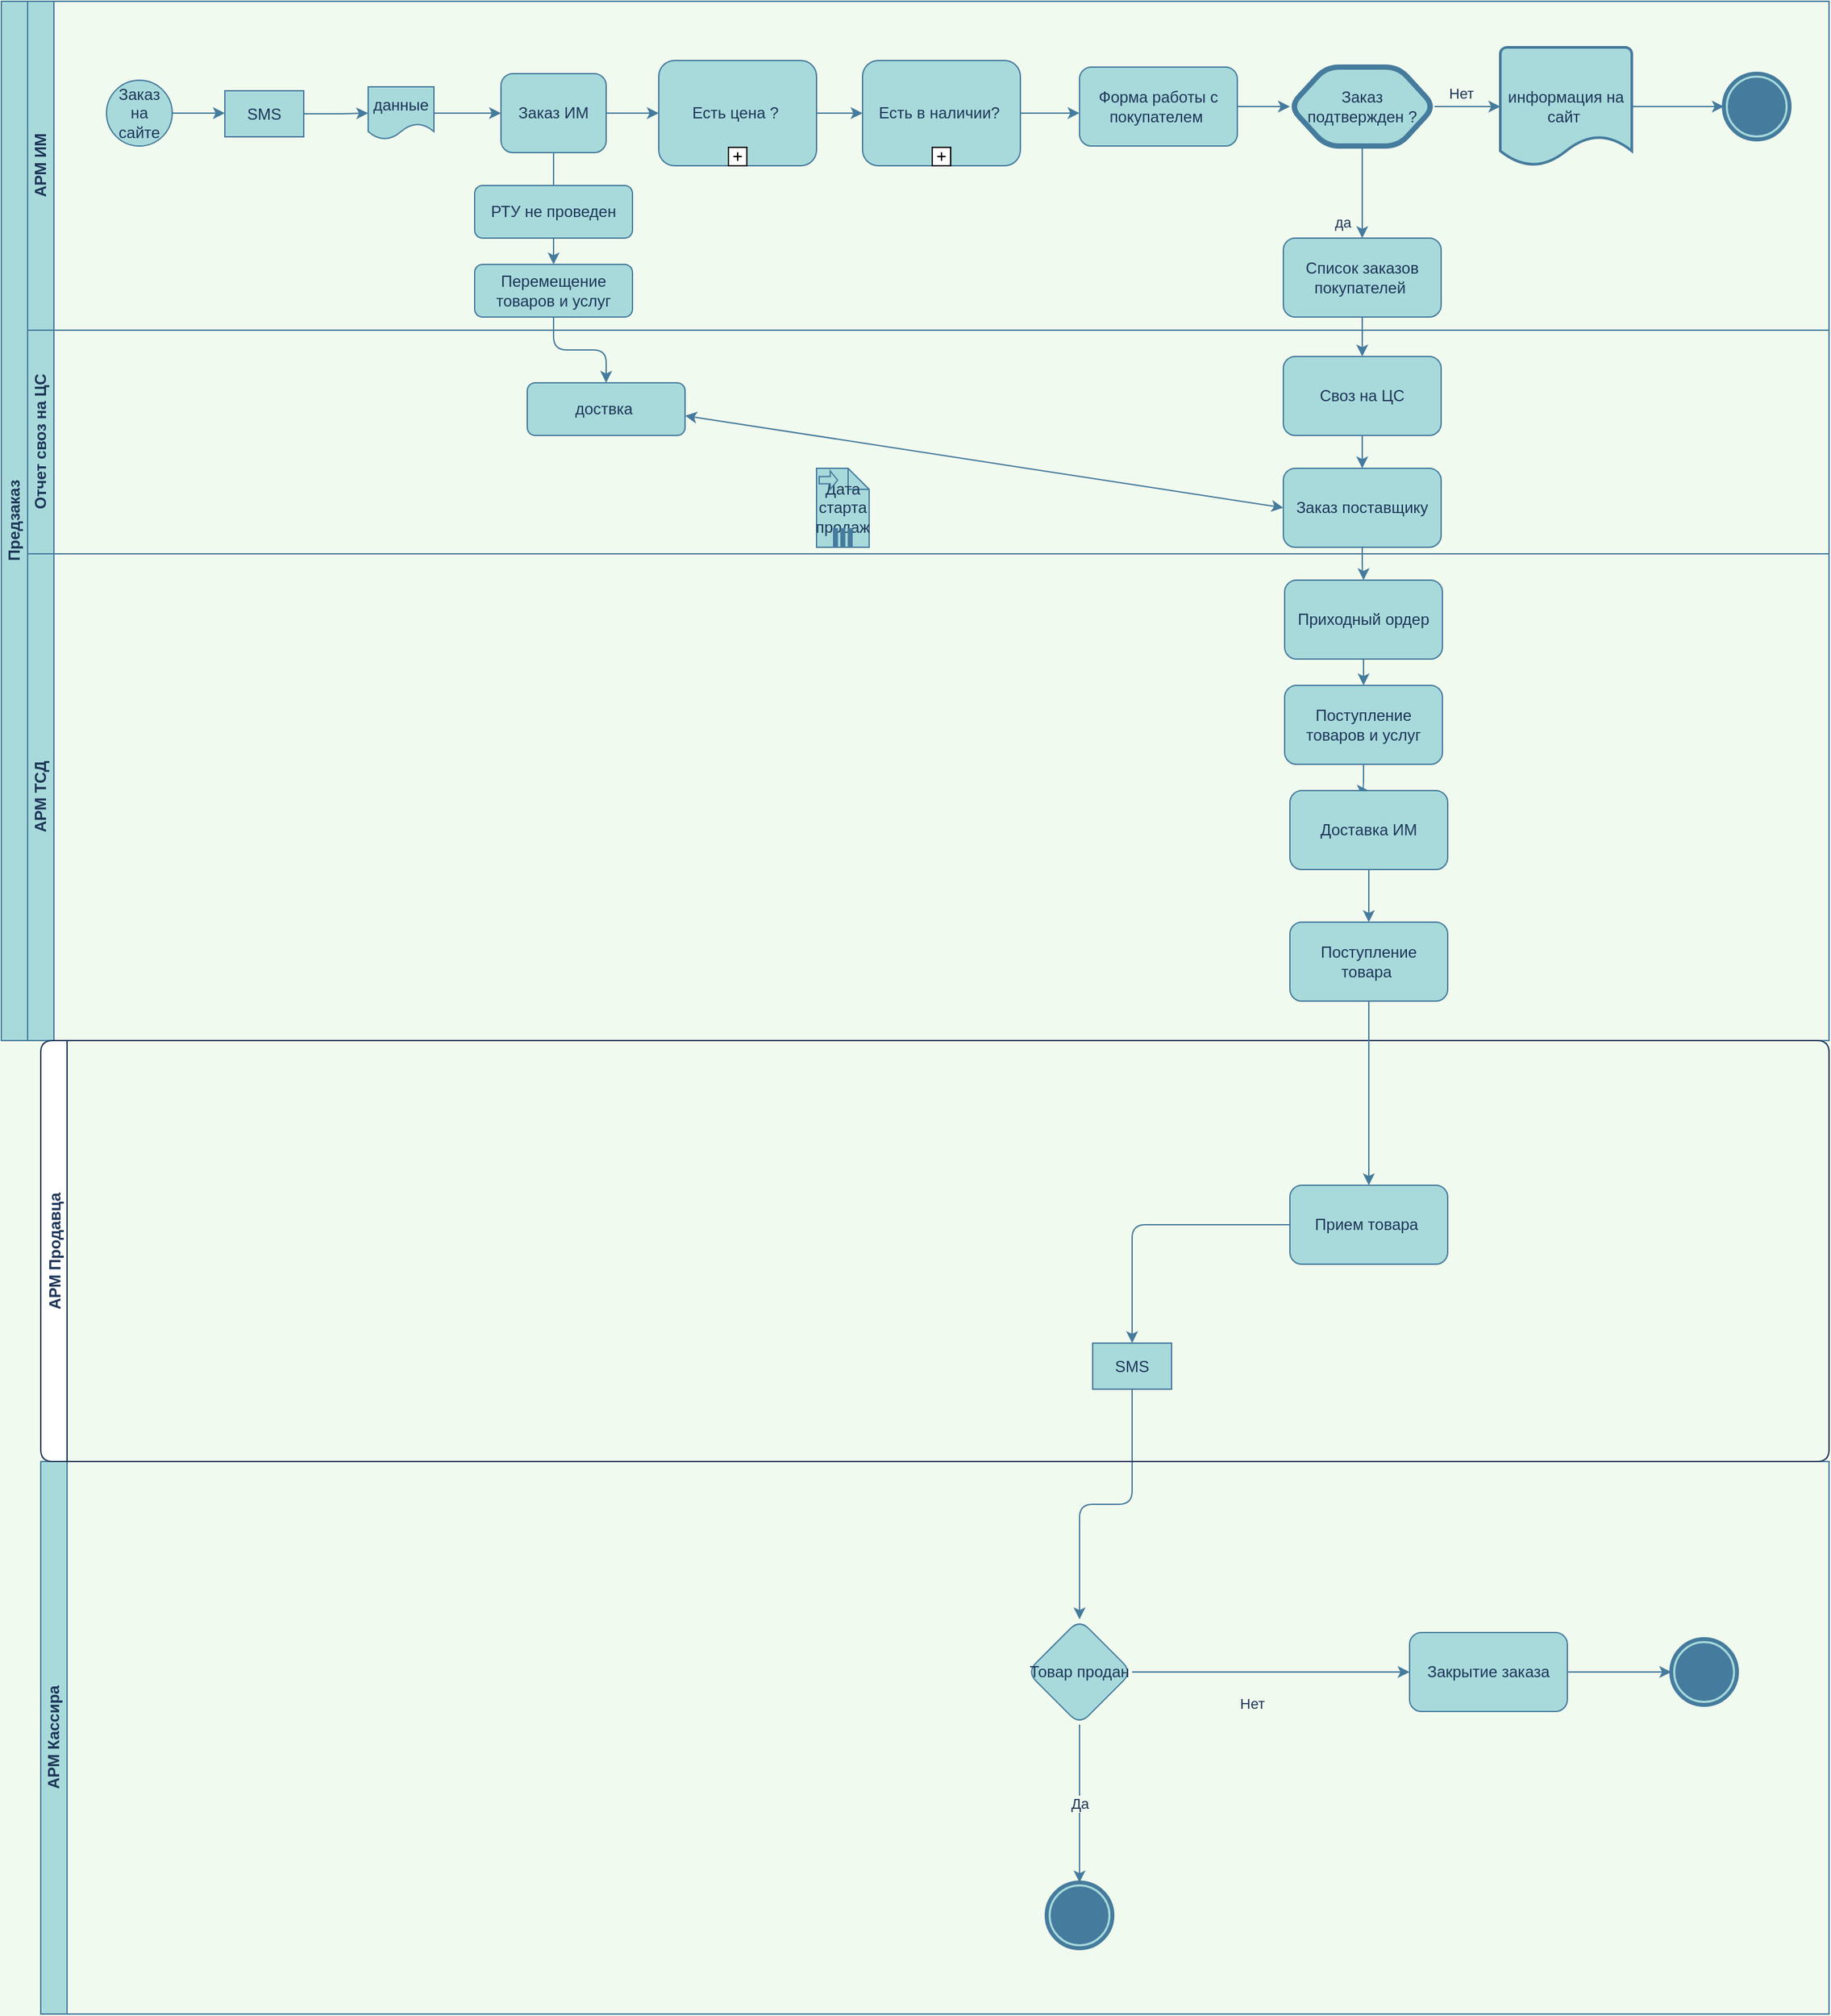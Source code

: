 <mxfile version="13.6.0" type="github" pages="3">
  <diagram id="prtHgNgQTEPvFCAcTncT" name="Page-1">
    <mxGraphModel dx="2418" dy="1146" grid="1" gridSize="10" guides="1" tooltips="1" connect="1" arrows="1" fold="1" page="1" pageScale="1" pageWidth="827" pageHeight="1169" background="#F1FAEE" math="0" shadow="0">
      <root>
        <mxCell id="0" />
        <mxCell id="1" parent="0" />
        <mxCell id="dNxyNK7c78bLwvsdeMH5-19" value="Предзаказ&lt;br&gt;" style="swimlane;html=1;childLayout=stackLayout;resizeParent=1;resizeParentMax=0;horizontal=0;startSize=20;horizontalStack=0;fillColor=#A8DADC;strokeColor=#457B9D;fontColor=#1D3557;" parent="1" vertex="1">
          <mxGeometry x="110" y="200" width="1390" height="790" as="geometry">
            <mxRectangle x="80" y="120" width="30" height="80" as="alternateBounds" />
          </mxGeometry>
        </mxCell>
        <mxCell id="dNxyNK7c78bLwvsdeMH5-20" value="АРМ ИМ" style="swimlane;html=1;startSize=20;horizontal=0;fillColor=#A8DADC;strokeColor=#457B9D;fontColor=#1D3557;" parent="dNxyNK7c78bLwvsdeMH5-19" vertex="1">
          <mxGeometry x="20" width="1370" height="250" as="geometry" />
        </mxCell>
        <mxCell id="dNxyNK7c78bLwvsdeMH5-25" value="" style="edgeStyle=orthogonalEdgeStyle;rounded=0;orthogonalLoop=1;jettySize=auto;html=1;strokeColor=#457B9D;fontColor=#1D3557;labelBackgroundColor=#F1FAEE;" parent="dNxyNK7c78bLwvsdeMH5-20" source="l-QhswC7FGs499EKS-Dz-24" target="dNxyNK7c78bLwvsdeMH5-24" edge="1">
          <mxGeometry relative="1" as="geometry" />
        </mxCell>
        <mxCell id="l-QhswC7FGs499EKS-Dz-10" value="да" style="edgeStyle=orthogonalEdgeStyle;rounded=0;orthogonalLoop=1;jettySize=auto;html=1;entryX=0.5;entryY=0;entryDx=0;entryDy=0;strokeColor=#457B9D;fontColor=#1D3557;labelBackgroundColor=#F1FAEE;" parent="dNxyNK7c78bLwvsdeMH5-20" source="l-QhswC7FGs499EKS-Dz-3" target="l-QhswC7FGs499EKS-Dz-9" edge="1">
          <mxGeometry x="0.636" y="-15" relative="1" as="geometry">
            <mxPoint as="offset" />
          </mxGeometry>
        </mxCell>
        <mxCell id="I-JFqp-M4kws3PON3gmr-5" style="edgeStyle=orthogonalEdgeStyle;curved=0;rounded=1;sketch=0;orthogonalLoop=1;jettySize=auto;html=1;entryX=0.5;entryY=0;entryDx=0;entryDy=0;strokeColor=#457B9D;fillColor=#A8DADC;fontColor=#1D3557;" edge="1" parent="dNxyNK7c78bLwvsdeMH5-20" source="dNxyNK7c78bLwvsdeMH5-24" target="t7CH6fMRdoAm_vhYNOzl-13">
          <mxGeometry relative="1" as="geometry" />
        </mxCell>
        <mxCell id="dNxyNK7c78bLwvsdeMH5-24" value="Заказ ИМ" style="rounded=1;whiteSpace=wrap;html=1;fontFamily=Helvetica;fontSize=12;align=center;fillColor=#A8DADC;strokeColor=#457B9D;fontColor=#1D3557;" parent="dNxyNK7c78bLwvsdeMH5-20" vertex="1">
          <mxGeometry x="360" y="55" width="80" height="60" as="geometry" />
        </mxCell>
        <mxCell id="l-QhswC7FGs499EKS-Dz-3" value="Заказ подтвержден ?" style="shape=hexagon;html=1;whiteSpace=wrap;perimeter=hexagonPerimeter;strokeWidth=4;rounded=1;fillColor=#A8DADC;strokeColor=#457B9D;fontColor=#1D3557;" parent="dNxyNK7c78bLwvsdeMH5-20" vertex="1">
          <mxGeometry x="960" y="50" width="110" height="60" as="geometry" />
        </mxCell>
        <mxCell id="zD6_iEBNzpCxgIYbJEHy-22" value="информация на сайт&amp;nbsp;" style="strokeWidth=2;html=1;shape=mxgraph.flowchart.document2;whiteSpace=wrap;size=0.25;fillColor=#A8DADC;strokeColor=#457B9D;fontColor=#1D3557;" parent="dNxyNK7c78bLwvsdeMH5-20" vertex="1">
          <mxGeometry x="1120" y="35" width="100" height="90" as="geometry" />
        </mxCell>
        <mxCell id="l-QhswC7FGs499EKS-Dz-22" value="" style="endArrow=classic;html=1;entryX=0;entryY=0.5;entryDx=0;entryDy=0;strokeColor=#457B9D;fontColor=#1D3557;labelBackgroundColor=#F1FAEE;" parent="dNxyNK7c78bLwvsdeMH5-20" source="l-QhswC7FGs499EKS-Dz-81" target="l-QhswC7FGs499EKS-Dz-3" edge="1">
          <mxGeometry width="50" height="50" relative="1" as="geometry">
            <mxPoint x="120" y="-5" as="sourcePoint" />
            <mxPoint x="470.711" y="185" as="targetPoint" />
          </mxGeometry>
        </mxCell>
        <mxCell id="l-QhswC7FGs499EKS-Dz-7" style="edgeStyle=orthogonalEdgeStyle;rounded=0;orthogonalLoop=1;jettySize=auto;html=1;exitX=1;exitY=0.5;exitDx=0;exitDy=0;entryX=0;entryY=0.5;entryDx=0;entryDy=0;strokeColor=#457B9D;fontColor=#1D3557;labelBackgroundColor=#F1FAEE;" parent="dNxyNK7c78bLwvsdeMH5-20" edge="1">
          <mxGeometry relative="1" as="geometry">
            <mxPoint x="590" y="64.811" as="sourcePoint" />
            <mxPoint x="590" y="65" as="targetPoint" />
          </mxGeometry>
        </mxCell>
        <mxCell id="l-QhswC7FGs499EKS-Dz-8" value="Нет" style="edgeLabel;html=1;align=center;verticalAlign=middle;resizable=0;points=[];fontColor=#1D3557;labelBackgroundColor=#F1FAEE;" parent="l-QhswC7FGs499EKS-Dz-7" vertex="1" connectable="0">
          <mxGeometry x="-0.205" y="1" relative="1" as="geometry">
            <mxPoint x="499" y="5.19" as="offset" />
          </mxGeometry>
        </mxCell>
        <mxCell id="t7CH6fMRdoAm_vhYNOzl-9" value="&lt;font color=&quot;#000000&quot;&gt;&lt;br&gt;&lt;/font&gt;" style="shape=mxgraph.bpmn.shape;html=1;verticalLabelPosition=bottom;verticalAlign=top;align=center;perimeter=ellipsePerimeter;outlineConnect=0;outline=end;symbol=terminate;rounded=0;sketch=0;fillColor=#A8DADC;strokeColor=#457B9D;fontColor=#1D3557;" vertex="1" parent="dNxyNK7c78bLwvsdeMH5-20">
          <mxGeometry x="1290" y="55" width="50" height="50" as="geometry" />
        </mxCell>
        <mxCell id="t7CH6fMRdoAm_vhYNOzl-7" value="" style="endArrow=classic;html=1;strokeColor=#457B9D;fontColor=#1D3557;labelBackgroundColor=#F1FAEE;" edge="1" parent="dNxyNK7c78bLwvsdeMH5-20" source="l-QhswC7FGs499EKS-Dz-3" target="zD6_iEBNzpCxgIYbJEHy-22">
          <mxGeometry width="50" height="50" relative="1" as="geometry">
            <mxPoint x="780" y="265" as="sourcePoint" />
            <mxPoint x="1020" y="265" as="targetPoint" />
          </mxGeometry>
        </mxCell>
        <mxCell id="l-QhswC7FGs499EKS-Dz-81" value="Форма работы с покупателем&amp;nbsp;" style="rounded=1;whiteSpace=wrap;html=1;sketch=0;fillColor=#A8DADC;strokeColor=#457B9D;fontColor=#1D3557;" parent="dNxyNK7c78bLwvsdeMH5-20" vertex="1">
          <mxGeometry x="800" y="50" width="120" height="60" as="geometry" />
        </mxCell>
        <mxCell id="dNxyNK7c78bLwvsdeMH5-23" value="Заказ на сайте" style="ellipse;whiteSpace=wrap;html=1;fillColor=#A8DADC;strokeColor=#457B9D;fontColor=#1D3557;" parent="dNxyNK7c78bLwvsdeMH5-20" vertex="1">
          <mxGeometry x="60" y="60" width="50" height="50" as="geometry" />
        </mxCell>
        <mxCell id="l-QhswC7FGs499EKS-Dz-24" value="данные" style="shape=document;whiteSpace=wrap;html=1;boundedLbl=1;rounded=0;sketch=0;fillColor=#A8DADC;strokeColor=#457B9D;fontColor=#1D3557;" parent="dNxyNK7c78bLwvsdeMH5-20" vertex="1">
          <mxGeometry x="259" y="65" width="50" height="40" as="geometry" />
        </mxCell>
        <mxCell id="t7CH6fMRdoAm_vhYNOzl-27" style="edgeStyle=orthogonalEdgeStyle;curved=0;rounded=1;sketch=0;orthogonalLoop=1;jettySize=auto;html=1;entryX=0;entryY=0.5;entryDx=0;entryDy=0;strokeColor=#457B9D;fillColor=#A8DADC;fontColor=#1D3557;" edge="1" parent="dNxyNK7c78bLwvsdeMH5-20" source="t7CH6fMRdoAm_vhYNOzl-23" target="t7CH6fMRdoAm_vhYNOzl-25">
          <mxGeometry relative="1" as="geometry" />
        </mxCell>
        <mxCell id="t7CH6fMRdoAm_vhYNOzl-23" value="Есть цена ?&amp;nbsp;" style="html=1;whiteSpace=wrap;rounded=1;dropTarget=0;sketch=0;strokeColor=#457B9D;fillColor=#A8DADC;fontColor=#1D3557;" vertex="1" parent="dNxyNK7c78bLwvsdeMH5-20">
          <mxGeometry x="480" y="45" width="120" height="80" as="geometry" />
        </mxCell>
        <mxCell id="t7CH6fMRdoAm_vhYNOzl-24" value="" style="html=1;shape=plus;outlineConnect=0;" vertex="1" parent="t7CH6fMRdoAm_vhYNOzl-23">
          <mxGeometry x="0.5" y="1" width="14" height="14" relative="1" as="geometry">
            <mxPoint x="-7" y="-14" as="offset" />
          </mxGeometry>
        </mxCell>
        <mxCell id="t7CH6fMRdoAm_vhYNOzl-28" style="edgeStyle=orthogonalEdgeStyle;curved=0;rounded=1;sketch=0;orthogonalLoop=1;jettySize=auto;html=1;entryX=0;entryY=0.583;entryDx=0;entryDy=0;entryPerimeter=0;strokeColor=#457B9D;fillColor=#A8DADC;fontColor=#1D3557;" edge="1" parent="dNxyNK7c78bLwvsdeMH5-20" source="t7CH6fMRdoAm_vhYNOzl-25" target="l-QhswC7FGs499EKS-Dz-81">
          <mxGeometry relative="1" as="geometry" />
        </mxCell>
        <mxCell id="t7CH6fMRdoAm_vhYNOzl-25" value="Есть в наличии?&amp;nbsp;" style="html=1;whiteSpace=wrap;rounded=1;dropTarget=0;sketch=0;strokeColor=#457B9D;fillColor=#A8DADC;fontColor=#1D3557;" vertex="1" parent="dNxyNK7c78bLwvsdeMH5-20">
          <mxGeometry x="635" y="45" width="120" height="80" as="geometry" />
        </mxCell>
        <mxCell id="t7CH6fMRdoAm_vhYNOzl-26" value="" style="html=1;shape=plus;outlineConnect=0;" vertex="1" parent="t7CH6fMRdoAm_vhYNOzl-25">
          <mxGeometry x="0.5" y="1" width="14" height="14" relative="1" as="geometry">
            <mxPoint x="-7" y="-14" as="offset" />
          </mxGeometry>
        </mxCell>
        <mxCell id="l-QhswC7FGs499EKS-Dz-82" value="" style="endArrow=classic;html=1;strokeColor=#457B9D;fontColor=#1D3557;labelBackgroundColor=#F1FAEE;" parent="dNxyNK7c78bLwvsdeMH5-20" source="zD6_iEBNzpCxgIYbJEHy-22" edge="1" target="t7CH6fMRdoAm_vhYNOzl-9">
          <mxGeometry width="50" height="50" relative="1" as="geometry">
            <mxPoint x="420" y="130" as="sourcePoint" />
            <mxPoint x="1280" y="85" as="targetPoint" />
          </mxGeometry>
        </mxCell>
        <mxCell id="zD6_iEBNzpCxgIYbJEHy-26" value="SMS" style="shape=document;whiteSpace=wrap;html=1;boundedLbl=1;rounded=0;sketch=0;fillColor=#A8DADC;strokeColor=#457B9D;fontColor=#1D3557;size=0;" parent="dNxyNK7c78bLwvsdeMH5-20" vertex="1">
          <mxGeometry x="150" y="68" width="60" height="35" as="geometry" />
        </mxCell>
        <mxCell id="I-JFqp-M4kws3PON3gmr-8" value="РТУ не проведен" style="rounded=1;whiteSpace=wrap;html=1;sketch=0;strokeColor=#457B9D;fillColor=#A8DADC;fontColor=#1D3557;" vertex="1" parent="dNxyNK7c78bLwvsdeMH5-20">
          <mxGeometry x="340" y="140" width="120" height="40" as="geometry" />
        </mxCell>
        <mxCell id="l-QhswC7FGs499EKS-Dz-9" value="Список заказов покупателей&amp;nbsp;" style="rounded=1;whiteSpace=wrap;html=1;fillColor=#A8DADC;strokeColor=#457B9D;fontColor=#1D3557;" parent="dNxyNK7c78bLwvsdeMH5-20" vertex="1">
          <mxGeometry x="955" y="180" width="120" height="60" as="geometry" />
        </mxCell>
        <mxCell id="t7CH6fMRdoAm_vhYNOzl-16" value="" style="endArrow=classic;html=1;entryX=0;entryY=0.5;entryDx=0;entryDy=0;strokeColor=#457B9D;fontColor=#1D3557;labelBackgroundColor=#F1FAEE;" edge="1" parent="dNxyNK7c78bLwvsdeMH5-20" source="dNxyNK7c78bLwvsdeMH5-24">
          <mxGeometry width="50" height="50" relative="1" as="geometry">
            <mxPoint x="490" y="266.25" as="sourcePoint" />
            <mxPoint x="480.0" y="85" as="targetPoint" />
          </mxGeometry>
        </mxCell>
        <mxCell id="t7CH6fMRdoAm_vhYNOzl-18" style="edgeStyle=orthogonalEdgeStyle;curved=0;rounded=1;sketch=0;orthogonalLoop=1;jettySize=auto;html=1;strokeColor=#457B9D;fillColor=#A8DADC;fontColor=#1D3557;entryX=0;entryY=0.5;entryDx=0;entryDy=0;exitX=1;exitY=0.5;exitDx=0;exitDy=0;" edge="1" parent="dNxyNK7c78bLwvsdeMH5-20" source="zD6_iEBNzpCxgIYbJEHy-26" target="l-QhswC7FGs499EKS-Dz-24">
          <mxGeometry relative="1" as="geometry">
            <mxPoint x="430" y="89" as="targetPoint" />
            <mxPoint x="260" y="81.5" as="sourcePoint" />
          </mxGeometry>
        </mxCell>
        <mxCell id="t7CH6fMRdoAm_vhYNOzl-13" value="Перемещение товаров и услуг" style="rounded=1;whiteSpace=wrap;html=1;sketch=0;strokeColor=#457B9D;fillColor=#A8DADC;fontColor=#1D3557;" vertex="1" parent="dNxyNK7c78bLwvsdeMH5-20">
          <mxGeometry x="340" y="200" width="120" height="40" as="geometry" />
        </mxCell>
        <mxCell id="dNxyNK7c78bLwvsdeMH5-21" value="Отчет своз на ЦС" style="swimlane;html=1;startSize=20;horizontal=0;fillColor=#A8DADC;strokeColor=#457B9D;fontColor=#1D3557;" parent="dNxyNK7c78bLwvsdeMH5-19" vertex="1">
          <mxGeometry x="20" y="250" width="1370" height="170" as="geometry" />
        </mxCell>
        <mxCell id="I-JFqp-M4kws3PON3gmr-10" style="edgeStyle=orthogonalEdgeStyle;curved=0;rounded=1;sketch=0;orthogonalLoop=1;jettySize=auto;html=1;strokeColor=#457B9D;fillColor=#A8DADC;fontColor=#1D3557;" edge="1" parent="dNxyNK7c78bLwvsdeMH5-21" source="l-QhswC7FGs499EKS-Dz-12" target="t7CH6fMRdoAm_vhYNOzl-12">
          <mxGeometry relative="1" as="geometry" />
        </mxCell>
        <mxCell id="l-QhswC7FGs499EKS-Dz-12" value="Своз на ЦС" style="whiteSpace=wrap;html=1;rounded=1;fillColor=#A8DADC;strokeColor=#457B9D;fontColor=#1D3557;" parent="dNxyNK7c78bLwvsdeMH5-21" vertex="1">
          <mxGeometry x="955" y="20" width="120" height="60" as="geometry" />
        </mxCell>
        <mxCell id="I-JFqp-M4kws3PON3gmr-3" value="доствка&amp;nbsp;" style="rounded=1;whiteSpace=wrap;html=1;sketch=0;strokeColor=#457B9D;fillColor=#A8DADC;fontColor=#1D3557;" vertex="1" parent="dNxyNK7c78bLwvsdeMH5-21">
          <mxGeometry x="380" y="40" width="120" height="40" as="geometry" />
        </mxCell>
        <mxCell id="I-JFqp-M4kws3PON3gmr-6" value="" style="endArrow=classic;startArrow=classic;html=1;strokeColor=#457B9D;fillColor=#A8DADC;fontColor=#1D3557;entryX=0;entryY=0.5;entryDx=0;entryDy=0;" edge="1" parent="dNxyNK7c78bLwvsdeMH5-21" target="t7CH6fMRdoAm_vhYNOzl-12">
          <mxGeometry width="50" height="50" relative="1" as="geometry">
            <mxPoint x="500" y="65" as="sourcePoint" />
            <mxPoint x="990" y="165" as="targetPoint" />
          </mxGeometry>
        </mxCell>
        <mxCell id="t7CH6fMRdoAm_vhYNOzl-12" value="Заказ поставщику" style="rounded=1;whiteSpace=wrap;html=1;sketch=0;strokeColor=#457B9D;fillColor=#A8DADC;fontColor=#1D3557;" vertex="1" parent="dNxyNK7c78bLwvsdeMH5-21">
          <mxGeometry x="955" y="105" width="120" height="60" as="geometry" />
        </mxCell>
        <mxCell id="l-QhswC7FGs499EKS-Dz-88" value="Дата старта продаж" style="shape=note;whiteSpace=wrap;size=16;html=1;dropTarget=0;rounded=0;sketch=0;fillColor=#A8DADC;strokeColor=#457B9D;fontColor=#1D3557;" parent="dNxyNK7c78bLwvsdeMH5-21" vertex="1">
          <mxGeometry x="600" y="105" width="40" height="60" as="geometry" />
        </mxCell>
        <mxCell id="l-QhswC7FGs499EKS-Dz-89" value="" style="html=1;shape=singleArrow;arrowWidth=0.4;arrowSize=0.4;outlineConnect=0;fillColor=#A8DADC;strokeColor=#457B9D;fontColor=#1D3557;" parent="l-QhswC7FGs499EKS-Dz-88" vertex="1">
          <mxGeometry width="14" height="14" relative="1" as="geometry">
            <mxPoint x="2" y="2" as="offset" />
          </mxGeometry>
        </mxCell>
        <mxCell id="l-QhswC7FGs499EKS-Dz-90" value="" style="html=1;whiteSpace=wrap;shape=parallelMarker;outlineConnect=0;fillColor=#A8DADC;strokeColor=#457B9D;fontColor=#1D3557;" parent="l-QhswC7FGs499EKS-Dz-88" vertex="1">
          <mxGeometry x="0.5" y="1" width="14" height="14" relative="1" as="geometry">
            <mxPoint x="-7" y="-14" as="offset" />
          </mxGeometry>
        </mxCell>
        <mxCell id="l-QhswC7FGs499EKS-Dz-13" value="" style="edgeStyle=orthogonalEdgeStyle;rounded=0;orthogonalLoop=1;jettySize=auto;html=1;strokeColor=#457B9D;fontColor=#1D3557;labelBackgroundColor=#F1FAEE;" parent="dNxyNK7c78bLwvsdeMH5-19" source="l-QhswC7FGs499EKS-Dz-9" target="l-QhswC7FGs499EKS-Dz-12" edge="1">
          <mxGeometry relative="1" as="geometry" />
        </mxCell>
        <mxCell id="dNxyNK7c78bLwvsdeMH5-22" value="АРМ ТСД" style="swimlane;html=1;startSize=20;horizontal=0;fillColor=#A8DADC;strokeColor=#457B9D;fontColor=#1D3557;" parent="dNxyNK7c78bLwvsdeMH5-19" vertex="1">
          <mxGeometry x="20" y="420" width="1370" height="370" as="geometry">
            <mxRectangle x="20" y="310" width="720" height="20" as="alternateBounds" />
          </mxGeometry>
        </mxCell>
        <mxCell id="l-QhswC7FGs499EKS-Dz-14" value="Приходный ордер" style="whiteSpace=wrap;html=1;rounded=1;fillColor=#A8DADC;strokeColor=#457B9D;fontColor=#1D3557;" parent="dNxyNK7c78bLwvsdeMH5-22" vertex="1">
          <mxGeometry x="956" y="20" width="120" height="60" as="geometry" />
        </mxCell>
        <mxCell id="t7CH6fMRdoAm_vhYNOzl-11" value="" style="endArrow=classic;html=1;strokeColor=#457B9D;fillColor=#A8DADC;fontColor=#1D3557;exitX=0.5;exitY=1;exitDx=0;exitDy=0;entryX=0.5;entryY=0;entryDx=0;entryDy=0;" edge="1" parent="dNxyNK7c78bLwvsdeMH5-22" source="l-QhswC7FGs499EKS-Dz-14" target="t7CH6fMRdoAm_vhYNOzl-14">
          <mxGeometry width="50" height="50" relative="1" as="geometry">
            <mxPoint x="430" y="100" as="sourcePoint" />
            <mxPoint x="480" y="50" as="targetPoint" />
          </mxGeometry>
        </mxCell>
        <mxCell id="I9Ccvf2xj7DvVXmtlcZt-3" style="edgeStyle=orthogonalEdgeStyle;curved=0;rounded=1;sketch=0;orthogonalLoop=1;jettySize=auto;html=1;entryX=0.5;entryY=0;entryDx=0;entryDy=0;strokeColor=#457B9D;fillColor=#A8DADC;fontColor=#1D3557;" edge="1" parent="dNxyNK7c78bLwvsdeMH5-22" source="t7CH6fMRdoAm_vhYNOzl-14" target="l-QhswC7FGs499EKS-Dz-93">
          <mxGeometry relative="1" as="geometry" />
        </mxCell>
        <mxCell id="t7CH6fMRdoAm_vhYNOzl-14" value="Поступление товаров и услуг" style="rounded=1;whiteSpace=wrap;html=1;sketch=0;strokeColor=#457B9D;fillColor=#A8DADC;fontColor=#1D3557;" vertex="1" parent="dNxyNK7c78bLwvsdeMH5-22">
          <mxGeometry x="956" y="100" width="120" height="60" as="geometry" />
        </mxCell>
        <mxCell id="l-QhswC7FGs499EKS-Dz-93" value="Доставка ИМ" style="rounded=1;whiteSpace=wrap;html=1;sketch=0;fillColor=#A8DADC;strokeColor=#457B9D;fontColor=#1D3557;" parent="dNxyNK7c78bLwvsdeMH5-22" vertex="1">
          <mxGeometry x="960" y="180" width="120" height="60" as="geometry" />
        </mxCell>
        <mxCell id="I-JFqp-M4kws3PON3gmr-4" style="edgeStyle=orthogonalEdgeStyle;curved=0;rounded=1;sketch=0;orthogonalLoop=1;jettySize=auto;html=1;entryX=0.5;entryY=0;entryDx=0;entryDy=0;strokeColor=#457B9D;fillColor=#A8DADC;fontColor=#1D3557;" edge="1" parent="dNxyNK7c78bLwvsdeMH5-19" source="t7CH6fMRdoAm_vhYNOzl-13" target="I-JFqp-M4kws3PON3gmr-3">
          <mxGeometry relative="1" as="geometry" />
        </mxCell>
        <mxCell id="I9Ccvf2xj7DvVXmtlcZt-2" style="edgeStyle=orthogonalEdgeStyle;curved=0;rounded=1;sketch=0;orthogonalLoop=1;jettySize=auto;html=1;entryX=0.5;entryY=0;entryDx=0;entryDy=0;strokeColor=#457B9D;fillColor=#A8DADC;fontColor=#1D3557;" edge="1" parent="dNxyNK7c78bLwvsdeMH5-19" source="t7CH6fMRdoAm_vhYNOzl-12" target="l-QhswC7FGs499EKS-Dz-14">
          <mxGeometry relative="1" as="geometry" />
        </mxCell>
        <mxCell id="l-QhswC7FGs499EKS-Dz-31" value="АРМ Кассира" style="swimlane;html=1;startSize=20;horizontal=0;fillColor=#A8DADC;strokeColor=#457B9D;fontColor=#1D3557;" parent="1" vertex="1">
          <mxGeometry x="140" y="1310" width="1360" height="420" as="geometry">
            <mxRectangle y="310" width="30" height="170" as="alternateBounds" />
          </mxGeometry>
        </mxCell>
        <mxCell id="l-QhswC7FGs499EKS-Dz-43" value="Нет" style="edgeLabel;html=1;align=center;verticalAlign=middle;resizable=0;points=[];fontColor=#1D3557;labelBackgroundColor=#F1FAEE;" parent="l-QhswC7FGs499EKS-Dz-31" vertex="1" connectable="0">
          <mxGeometry x="900.001" y="-9.997" as="geometry">
            <mxPoint x="21" y="194" as="offset" />
          </mxGeometry>
        </mxCell>
        <mxCell id="l-QhswC7FGs499EKS-Dz-35" value="Товар продан" style="rhombus;whiteSpace=wrap;html=1;rounded=1;fillColor=#A8DADC;strokeColor=#457B9D;fontColor=#1D3557;" parent="l-QhswC7FGs499EKS-Dz-31" vertex="1">
          <mxGeometry x="750" y="120" width="80" height="80" as="geometry" />
        </mxCell>
        <mxCell id="T91x82GOMBjYjX_6Ynkf-2" style="edgeStyle=orthogonalEdgeStyle;curved=0;rounded=1;sketch=0;orthogonalLoop=1;jettySize=auto;html=1;entryX=0.5;entryY=1;entryDx=0;entryDy=0;strokeColor=#457B9D;fillColor=#A8DADC;fontColor=#1D3557;" edge="1" parent="l-QhswC7FGs499EKS-Dz-31" source="t7CH6fMRdoAm_vhYNOzl-3" target="t7CH6fMRdoAm_vhYNOzl-8">
          <mxGeometry relative="1" as="geometry" />
        </mxCell>
        <mxCell id="t7CH6fMRdoAm_vhYNOzl-3" value="Закрытие заказа" style="rounded=1;whiteSpace=wrap;html=1;fillColor=#A8DADC;strokeColor=#457B9D;fontColor=#1D3557;" vertex="1" parent="l-QhswC7FGs499EKS-Dz-31">
          <mxGeometry x="1041" y="130" width="120" height="60" as="geometry" />
        </mxCell>
        <mxCell id="t7CH6fMRdoAm_vhYNOzl-8" value="&lt;font color=&quot;#000000&quot;&gt;&lt;br&gt;&lt;/font&gt;" style="shape=mxgraph.bpmn.shape;html=1;verticalLabelPosition=bottom;verticalAlign=top;align=center;perimeter=ellipsePerimeter;outlineConnect=0;outline=end;symbol=terminate;rounded=0;sketch=0;fillColor=#A8DADC;strokeColor=#457B9D;fontColor=#1D3557;direction=south;" vertex="1" parent="l-QhswC7FGs499EKS-Dz-31">
          <mxGeometry x="1240" y="135" width="50" height="50" as="geometry" />
        </mxCell>
        <mxCell id="t7CH6fMRdoAm_vhYNOzl-10" style="edgeStyle=orthogonalEdgeStyle;curved=0;rounded=1;sketch=0;orthogonalLoop=1;jettySize=auto;html=1;strokeColor=#457B9D;fontColor=#1D3557;labelBackgroundColor=#F1FAEE;entryX=0;entryY=0.5;entryDx=0;entryDy=0;" edge="1" parent="l-QhswC7FGs499EKS-Dz-31" source="l-QhswC7FGs499EKS-Dz-35" target="t7CH6fMRdoAm_vhYNOzl-3">
          <mxGeometry relative="1" as="geometry">
            <mxPoint x="1030" y="220" as="targetPoint" />
            <mxPoint x="765" y="990" as="sourcePoint" />
          </mxGeometry>
        </mxCell>
        <mxCell id="l-QhswC7FGs499EKS-Dz-49" value="&lt;font color=&quot;#000000&quot;&gt;&lt;br&gt;&lt;/font&gt;" style="shape=mxgraph.bpmn.shape;html=1;verticalLabelPosition=bottom;verticalAlign=top;align=center;perimeter=ellipsePerimeter;outlineConnect=0;outline=end;symbol=terminate;rounded=0;sketch=0;fillColor=#A8DADC;strokeColor=#457B9D;fontColor=#1D3557;" parent="l-QhswC7FGs499EKS-Dz-31" vertex="1">
          <mxGeometry x="765" y="320" width="50" height="50" as="geometry" />
        </mxCell>
        <mxCell id="l-QhswC7FGs499EKS-Dz-50" value="Да" style="edgeStyle=orthogonalEdgeStyle;curved=0;rounded=1;sketch=0;orthogonalLoop=1;jettySize=auto;html=1;strokeColor=#457B9D;fontColor=#1D3557;labelBackgroundColor=#F1FAEE;" parent="l-QhswC7FGs499EKS-Dz-31" source="l-QhswC7FGs499EKS-Dz-35" target="l-QhswC7FGs499EKS-Dz-49" edge="1">
          <mxGeometry relative="1" as="geometry" />
        </mxCell>
        <mxCell id="l-QhswC7FGs499EKS-Dz-34" value="" style="edgeStyle=orthogonalEdgeStyle;curved=0;rounded=1;sketch=0;orthogonalLoop=1;jettySize=auto;html=1;strokeColor=#457B9D;fontColor=#1D3557;labelBackgroundColor=#F1FAEE;exitX=0.5;exitY=1;exitDx=0;exitDy=0;" parent="1" source="l-QhswC7FGs499EKS-Dz-93" target="l-QhswC7FGs499EKS-Dz-33" edge="1">
          <mxGeometry relative="1" as="geometry" />
        </mxCell>
        <mxCell id="t7CH6fMRdoAm_vhYNOzl-19" style="edgeStyle=orthogonalEdgeStyle;curved=0;rounded=1;sketch=0;orthogonalLoop=1;jettySize=auto;html=1;strokeColor=#457B9D;fillColor=#A8DADC;fontColor=#1D3557;" edge="1" parent="1" source="dNxyNK7c78bLwvsdeMH5-23">
          <mxGeometry relative="1" as="geometry">
            <mxPoint x="280" y="285" as="targetPoint" />
          </mxGeometry>
        </mxCell>
        <mxCell id="l-QhswC7FGs499EKS-Dz-33" value="Поступление товара&amp;nbsp;" style="whiteSpace=wrap;html=1;rounded=1;fillColor=#A8DADC;strokeColor=#457B9D;fontColor=#1D3557;" parent="1" vertex="1">
          <mxGeometry x="1090" y="900" width="120" height="60" as="geometry" />
        </mxCell>
        <mxCell id="l-QhswC7FGs499EKS-Dz-80" value="" style="edgeStyle=orthogonalEdgeStyle;curved=0;rounded=1;sketch=0;orthogonalLoop=1;jettySize=auto;html=1;entryX=0.5;entryY=0;entryDx=0;entryDy=0;strokeColor=#457B9D;fontColor=#1D3557;labelBackgroundColor=#F1FAEE;" parent="1" source="5yb5sMTRyTCn8XweGh5G-6" target="l-QhswC7FGs499EKS-Dz-35" edge="1">
          <mxGeometry relative="1" as="geometry">
            <mxPoint x="600" y="1750.0" as="sourcePoint" />
            <mxPoint x="705" y="1030" as="targetPoint" />
          </mxGeometry>
        </mxCell>
        <mxCell id="l-QhswC7FGs499EKS-Dz-86" style="edgeStyle=orthogonalEdgeStyle;curved=0;rounded=1;sketch=0;orthogonalLoop=1;jettySize=auto;html=1;exitX=0.5;exitY=1;exitDx=0;exitDy=0;strokeColor=#457B9D;fontColor=#1D3557;labelBackgroundColor=#F1FAEE;" parent="1" source="l-QhswC7FGs499EKS-Dz-33" target="l-QhswC7FGs499EKS-Dz-33" edge="1">
          <mxGeometry relative="1" as="geometry" />
        </mxCell>
        <mxCell id="5yb5sMTRyTCn8XweGh5G-2" value="АРМ Продавца" style="swimlane;startSize=20;horizontal=0;rounded=1;sketch=0;strokeColor=#1D3557;fillColor=#FFFFFF;fontColor=#1D3557;" vertex="1" parent="1">
          <mxGeometry x="140" y="990" width="1360" height="320" as="geometry" />
        </mxCell>
        <mxCell id="5yb5sMTRyTCn8XweGh5G-4" value="Прием товара&amp;nbsp;" style="whiteSpace=wrap;html=1;rounded=1;fillColor=#A8DADC;strokeColor=#457B9D;fontColor=#1D3557;" vertex="1" parent="5yb5sMTRyTCn8XweGh5G-2">
          <mxGeometry x="950" y="110" width="120" height="60" as="geometry" />
        </mxCell>
        <mxCell id="5yb5sMTRyTCn8XweGh5G-6" value="SMS" style="shape=document;whiteSpace=wrap;html=1;boundedLbl=1;rounded=0;sketch=0;fillColor=#A8DADC;strokeColor=#457B9D;fontColor=#1D3557;size=0;" vertex="1" parent="5yb5sMTRyTCn8XweGh5G-2">
          <mxGeometry x="800" y="230" width="60" height="35" as="geometry" />
        </mxCell>
        <mxCell id="5yb5sMTRyTCn8XweGh5G-7" value="" style="edgeStyle=orthogonalEdgeStyle;curved=0;rounded=1;sketch=0;orthogonalLoop=1;jettySize=auto;html=1;entryX=0.5;entryY=0;entryDx=0;entryDy=0;strokeColor=#457B9D;fontColor=#1D3557;labelBackgroundColor=#F1FAEE;" edge="1" parent="5yb5sMTRyTCn8XweGh5G-2" source="5yb5sMTRyTCn8XweGh5G-4" target="5yb5sMTRyTCn8XweGh5G-6">
          <mxGeometry relative="1" as="geometry">
            <mxPoint x="950" y="80" as="sourcePoint" />
            <mxPoint x="790" y="280" as="targetPoint" />
          </mxGeometry>
        </mxCell>
        <mxCell id="5yb5sMTRyTCn8XweGh5G-5" value="" style="edgeStyle=orthogonalEdgeStyle;curved=0;rounded=1;sketch=0;orthogonalLoop=1;jettySize=auto;html=1;entryX=0.5;entryY=0;entryDx=0;entryDy=0;strokeColor=#457B9D;fontColor=#1D3557;labelBackgroundColor=#F1FAEE;" edge="1" parent="1" source="l-QhswC7FGs499EKS-Dz-33" target="5yb5sMTRyTCn8XweGh5G-4">
          <mxGeometry relative="1" as="geometry">
            <mxPoint x="1090" y="930" as="sourcePoint" />
            <mxPoint x="930" y="1270" as="targetPoint" />
          </mxGeometry>
        </mxCell>
      </root>
    </mxGraphModel>
  </diagram>
  <diagram id="bTjUAdSyrTr7yLtMcWY4" name="Есть цена">
    <mxGraphModel dx="1209" dy="573" grid="1" gridSize="10" guides="1" tooltips="1" connect="1" arrows="1" fold="1" page="1" pageScale="1" pageWidth="827" pageHeight="1169" math="0" shadow="0">
      <root>
        <mxCell id="q7sptumOLh3D5g368skz-0" />
        <mxCell id="q7sptumOLh3D5g368skz-1" parent="q7sptumOLh3D5g368skz-0" />
        <mxCell id="q7sptumOLh3D5g368skz-2" value="Заказ ИМ" style="ellipse;whiteSpace=wrap;html=1;aspect=fixed;rounded=1;sketch=0;strokeColor=#457B9D;fillColor=#FFFFFF;fontColor=#1D3557;" vertex="1" parent="q7sptumOLh3D5g368skz-1">
          <mxGeometry x="30" y="20" width="80" height="80" as="geometry" />
        </mxCell>
        <mxCell id="q7sptumOLh3D5g368skz-3" value="" style="endArrow=classic;html=1;strokeColor=#457B9D;fillColor=#A8DADC;exitX=1;exitY=0.5;exitDx=0;exitDy=0;fontColor=#1D3557;" edge="1" parent="q7sptumOLh3D5g368skz-1" source="q7sptumOLh3D5g368skz-2" target="q7sptumOLh3D5g368skz-4">
          <mxGeometry width="50" height="50" relative="1" as="geometry">
            <mxPoint x="280" y="110" as="sourcePoint" />
            <mxPoint x="160" y="60" as="targetPoint" />
          </mxGeometry>
        </mxCell>
        <mxCell id="q7sptumOLh3D5g368skz-6" value="" style="edgeStyle=orthogonalEdgeStyle;curved=0;rounded=1;sketch=0;orthogonalLoop=1;jettySize=auto;html=1;strokeColor=#457B9D;fillColor=#A8DADC;fontColor=#1D3557;" edge="1" parent="q7sptumOLh3D5g368skz-1" source="q7sptumOLh3D5g368skz-4" target="q7sptumOLh3D5g368skz-5">
          <mxGeometry relative="1" as="geometry" />
        </mxCell>
        <mxCell id="q7sptumOLh3D5g368skz-4" value="Заказ ИМ" style="rounded=0;whiteSpace=wrap;html=1;fontColor=#1D3557;strokeColor=#1D3557;" vertex="1" parent="q7sptumOLh3D5g368skz-1">
          <mxGeometry x="150" y="30" width="120" height="60" as="geometry" />
        </mxCell>
        <mxCell id="q7sptumOLh3D5g368skz-5" value="Есть цена" style="rhombus;whiteSpace=wrap;html=1;rounded=0;fontColor=#1D3557;strokeColor=#1D3557;" vertex="1" parent="q7sptumOLh3D5g368skz-1">
          <mxGeometry x="300" y="20" width="80" height="80" as="geometry" />
        </mxCell>
        <mxCell id="q7sptumOLh3D5g368skz-7" value="" style="endArrow=classic;html=1;strokeColor=#457B9D;fillColor=#A8DADC;exitX=1;exitY=0.5;exitDx=0;exitDy=0;fontColor=#1D3557;" edge="1" parent="q7sptumOLh3D5g368skz-1" source="q7sptumOLh3D5g368skz-5" target="q7sptumOLh3D5g368skz-10">
          <mxGeometry width="50" height="50" relative="1" as="geometry">
            <mxPoint x="280" y="110" as="sourcePoint" />
            <mxPoint x="430" y="60" as="targetPoint" />
          </mxGeometry>
        </mxCell>
        <mxCell id="q7sptumOLh3D5g368skz-8" value="ДА" style="edgeLabel;html=1;align=center;verticalAlign=middle;resizable=0;points=[];fontColor=#1D3557;" vertex="1" connectable="0" parent="q7sptumOLh3D5g368skz-7">
          <mxGeometry x="-0.549" relative="1" as="geometry">
            <mxPoint x="8.57" y="-10" as="offset" />
          </mxGeometry>
        </mxCell>
        <mxCell id="uhPMUcUODZVHqSv7SfkF-1" style="edgeStyle=orthogonalEdgeStyle;curved=0;rounded=1;sketch=0;orthogonalLoop=1;jettySize=auto;html=1;entryX=0;entryY=0.5;entryDx=0;entryDy=0;strokeColor=#457B9D;fillColor=#A8DADC;fontColor=#1D3557;" edge="1" parent="q7sptumOLh3D5g368skz-1" source="q7sptumOLh3D5g368skz-10" target="uhPMUcUODZVHqSv7SfkF-0">
          <mxGeometry relative="1" as="geometry" />
        </mxCell>
        <mxCell id="q7sptumOLh3D5g368skz-10" value="Идем по процессу &quot;Под&amp;nbsp; заказ&quot;" style="rounded=0;whiteSpace=wrap;html=1;fontColor=#1D3557;strokeColor=#1D3557;" vertex="1" parent="q7sptumOLh3D5g368skz-1">
          <mxGeometry x="420" y="30" width="120" height="60" as="geometry" />
        </mxCell>
        <mxCell id="q7sptumOLh3D5g368skz-11" value="нет" style="endArrow=classic;html=1;strokeColor=#457B9D;fillColor=#A8DADC;exitX=0.5;exitY=1;exitDx=0;exitDy=0;fontColor=#1D3557;" edge="1" parent="q7sptumOLh3D5g368skz-1" source="q7sptumOLh3D5g368skz-5">
          <mxGeometry width="50" height="50" relative="1" as="geometry">
            <mxPoint x="350" y="150" as="sourcePoint" />
            <mxPoint x="340" y="130" as="targetPoint" />
          </mxGeometry>
        </mxCell>
        <mxCell id="q7sptumOLh3D5g368skz-12" value="Создаем заказ покупателя без цены&lt;br&gt;без проведения" style="rounded=0;whiteSpace=wrap;html=1;sketch=0;strokeColor=#457B9D;fillColor=#FFFFFF;fontColor=#1D3557;" vertex="1" parent="q7sptumOLh3D5g368skz-1">
          <mxGeometry x="280" y="130" width="120" height="60" as="geometry" />
        </mxCell>
        <mxCell id="efFgm-pk9son914C4DJF-0" value="" style="endArrow=classic;html=1;strokeColor=#457B9D;fillColor=#A8DADC;exitX=0.5;exitY=1;exitDx=0;exitDy=0;fontColor=#1D3557;" edge="1" parent="q7sptumOLh3D5g368skz-1" source="q7sptumOLh3D5g368skz-12">
          <mxGeometry width="50" height="50" relative="1" as="geometry">
            <mxPoint x="230" y="270" as="sourcePoint" />
            <mxPoint x="340" y="220" as="targetPoint" />
          </mxGeometry>
        </mxCell>
        <mxCell id="Ni-ZmJe8bs6sg41YD8-3-3" style="edgeStyle=orthogonalEdgeStyle;curved=0;rounded=1;sketch=0;orthogonalLoop=1;jettySize=auto;html=1;entryX=0.5;entryY=0;entryDx=0;entryDy=0;strokeColor=#457B9D;fillColor=#A8DADC;fontColor=#1D3557;" edge="1" parent="q7sptumOLh3D5g368skz-1" source="Ni-ZmJe8bs6sg41YD8-3-0">
          <mxGeometry relative="1" as="geometry">
            <mxPoint x="340" y="410" as="targetPoint" />
          </mxGeometry>
        </mxCell>
        <mxCell id="Ni-ZmJe8bs6sg41YD8-3-0" value="Получаем цену&amp;nbsp;" style="rounded=0;whiteSpace=wrap;html=1;sketch=0;strokeColor=#1D3557;fillColor=#FFFFFF;fontColor=#1D3557;" vertex="1" parent="q7sptumOLh3D5g368skz-1">
          <mxGeometry x="280" y="310" width="120" height="60" as="geometry" />
        </mxCell>
        <mxCell id="stI4JcYftpjTVJYE2Z-w-1" style="edgeStyle=orthogonalEdgeStyle;curved=0;rounded=1;sketch=0;orthogonalLoop=1;jettySize=auto;html=1;entryX=0.5;entryY=0;entryDx=0;entryDy=0;strokeColor=#457B9D;fillColor=#A8DADC;fontColor=#1D3557;" edge="1" parent="q7sptumOLh3D5g368skz-1" source="stI4JcYftpjTVJYE2Z-w-0" target="Ni-ZmJe8bs6sg41YD8-3-0">
          <mxGeometry relative="1" as="geometry" />
        </mxCell>
        <mxCell id="stI4JcYftpjTVJYE2Z-w-0" value="Создаем доставка без проведения" style="rounded=0;whiteSpace=wrap;html=1;sketch=0;strokeColor=#1D3557;fillColor=#FFFFFF;fontColor=#1D3557;" vertex="1" parent="q7sptumOLh3D5g368skz-1">
          <mxGeometry x="280" y="220" width="120" height="60" as="geometry" />
        </mxCell>
        <mxCell id="uhPMUcUODZVHqSv7SfkF-4" style="edgeStyle=orthogonalEdgeStyle;curved=0;rounded=1;sketch=0;orthogonalLoop=1;jettySize=auto;html=1;entryX=0.5;entryY=0;entryDx=0;entryDy=0;strokeColor=#457B9D;fillColor=#A8DADC;fontColor=#1D3557;" edge="1" parent="q7sptumOLh3D5g368skz-1" source="stI4JcYftpjTVJYE2Z-w-3" target="uhPMUcUODZVHqSv7SfkF-3">
          <mxGeometry relative="1" as="geometry" />
        </mxCell>
        <mxCell id="stI4JcYftpjTVJYE2Z-w-3" value="Формируем заказ" style="rounded=0;whiteSpace=wrap;html=1;sketch=0;strokeColor=#1D3557;fillColor=#FFFFFF;fontColor=#1D3557;" vertex="1" parent="q7sptumOLh3D5g368skz-1">
          <mxGeometry x="280" y="410" width="120" height="60" as="geometry" />
        </mxCell>
        <mxCell id="uhPMUcUODZVHqSv7SfkF-0" value="Конец" style="ellipse;whiteSpace=wrap;html=1;aspect=fixed;rounded=1;sketch=0;strokeColor=#457B9D;fillColor=#FFFFFF;fontColor=#1D3557;" vertex="1" parent="q7sptumOLh3D5g368skz-1">
          <mxGeometry x="590" y="20" width="80" height="80" as="geometry" />
        </mxCell>
        <mxCell id="uhPMUcUODZVHqSv7SfkF-3" value="Конец" style="ellipse;whiteSpace=wrap;html=1;aspect=fixed;rounded=1;sketch=0;strokeColor=#457B9D;fillColor=#FFFFFF;fontColor=#1D3557;" vertex="1" parent="q7sptumOLh3D5g368skz-1">
          <mxGeometry x="300" y="500" width="80" height="80" as="geometry" />
        </mxCell>
      </root>
    </mxGraphModel>
  </diagram>
  <diagram id="T5GjeHnSxU3pBS0tHmWQ" name="Есть в наличии">
    <mxGraphModel dx="1422" dy="674" grid="1" gridSize="10" guides="1" tooltips="1" connect="1" arrows="1" fold="1" page="1" pageScale="1" pageWidth="827" pageHeight="1169" math="0" shadow="0">
      <root>
        <mxCell id="iJZs_5wVMrbSO-KHzupF-0" />
        <mxCell id="iJZs_5wVMrbSO-KHzupF-1" parent="iJZs_5wVMrbSO-KHzupF-0" />
        <mxCell id="1P8ZmoRDYlTsv_tZdsaD-2" style="edgeStyle=orthogonalEdgeStyle;curved=0;rounded=1;sketch=0;orthogonalLoop=1;jettySize=auto;html=1;strokeColor=#457B9D;fillColor=#A8DADC;fontColor=#1D3557;" edge="1" parent="iJZs_5wVMrbSO-KHzupF-1" source="1P8ZmoRDYlTsv_tZdsaD-1" target="1P8ZmoRDYlTsv_tZdsaD-3">
          <mxGeometry relative="1" as="geometry">
            <mxPoint x="170" y="80" as="targetPoint" />
          </mxGeometry>
        </mxCell>
        <mxCell id="1P8ZmoRDYlTsv_tZdsaD-1" value="Заказ ИМ" style="ellipse;whiteSpace=wrap;html=1;aspect=fixed;rounded=1;sketch=0;strokeColor=#1D3557;fillColor=#FFFFFF;fontColor=#1D3557;" vertex="1" parent="iJZs_5wVMrbSO-KHzupF-1">
          <mxGeometry x="40" y="40" width="80" height="80" as="geometry" />
        </mxCell>
        <mxCell id="1P8ZmoRDYlTsv_tZdsaD-5" style="edgeStyle=orthogonalEdgeStyle;curved=0;rounded=1;sketch=0;orthogonalLoop=1;jettySize=auto;html=1;strokeColor=#457B9D;fillColor=#A8DADC;fontColor=#1D3557;" edge="1" parent="iJZs_5wVMrbSO-KHzupF-1" source="1P8ZmoRDYlTsv_tZdsaD-3">
          <mxGeometry relative="1" as="geometry">
            <mxPoint x="350" y="80" as="targetPoint" />
          </mxGeometry>
        </mxCell>
        <mxCell id="1P8ZmoRDYlTsv_tZdsaD-3" value="&lt;font color=&quot;#1d3557&quot;&gt;Заказ ИМ&lt;/font&gt;" style="rounded=0;whiteSpace=wrap;html=1;strokeColor=#1D3557;" vertex="1" parent="iJZs_5wVMrbSO-KHzupF-1">
          <mxGeometry x="180" y="50" width="120" height="60" as="geometry" />
        </mxCell>
        <mxCell id="1P8ZmoRDYlTsv_tZdsaD-4" value="Есть в наличии" style="rhombus;whiteSpace=wrap;html=1;rounded=1;sketch=0;strokeColor=#1D3557;fillColor=#FFFFFF;fontColor=#1D3557;" vertex="1" parent="iJZs_5wVMrbSO-KHzupF-1">
          <mxGeometry x="350" y="40" width="80" height="80" as="geometry" />
        </mxCell>
        <mxCell id="1P8ZmoRDYlTsv_tZdsaD-6" value="" style="endArrow=classic;html=1;strokeColor=#457B9D;fillColor=#A8DADC;fontColor=#1D3557;exitX=1;exitY=0.5;exitDx=0;exitDy=0;" edge="1" parent="iJZs_5wVMrbSO-KHzupF-1" source="1P8ZmoRDYlTsv_tZdsaD-4" target="1P8ZmoRDYlTsv_tZdsaD-7">
          <mxGeometry width="50" height="50" relative="1" as="geometry">
            <mxPoint x="430" y="70" as="sourcePoint" />
            <mxPoint x="470" y="80" as="targetPoint" />
          </mxGeometry>
        </mxCell>
        <mxCell id="1P8ZmoRDYlTsv_tZdsaD-8" value="Да" style="edgeLabel;html=1;align=center;verticalAlign=middle;resizable=0;points=[];fontColor=#1D3557;" vertex="1" connectable="0" parent="1P8ZmoRDYlTsv_tZdsaD-6">
          <mxGeometry x="-0.422" y="3" relative="1" as="geometry">
            <mxPoint x="3" as="offset" />
          </mxGeometry>
        </mxCell>
        <mxCell id="1P8ZmoRDYlTsv_tZdsaD-16" value="" style="edgeStyle=orthogonalEdgeStyle;curved=0;rounded=1;sketch=0;orthogonalLoop=1;jettySize=auto;html=1;strokeColor=#457B9D;fillColor=#A8DADC;fontColor=#1D3557;" edge="1" parent="iJZs_5wVMrbSO-KHzupF-1" source="1P8ZmoRDYlTsv_tZdsaD-7" target="1P8ZmoRDYlTsv_tZdsaD-15">
          <mxGeometry relative="1" as="geometry" />
        </mxCell>
        <mxCell id="1P8ZmoRDYlTsv_tZdsaD-7" value="&lt;font color=&quot;#1d3557&quot;&gt;Идем про процессу &quot;Под заказ&quot;&lt;/font&gt;" style="whiteSpace=wrap;html=1;aspect=fixed;strokeColor=#1D3557;" vertex="1" parent="iJZs_5wVMrbSO-KHzupF-1">
          <mxGeometry x="490" y="40" width="80" height="80" as="geometry" />
        </mxCell>
        <mxCell id="1P8ZmoRDYlTsv_tZdsaD-9" value="нет" style="endArrow=classic;html=1;strokeColor=#457B9D;fillColor=#A8DADC;fontColor=#1D3557;exitX=0.5;exitY=1;exitDx=0;exitDy=0;" edge="1" parent="iJZs_5wVMrbSO-KHzupF-1" source="1P8ZmoRDYlTsv_tZdsaD-4">
          <mxGeometry width="50" height="50" relative="1" as="geometry">
            <mxPoint x="360" y="270" as="sourcePoint" />
            <mxPoint x="390" y="160" as="targetPoint" />
          </mxGeometry>
        </mxCell>
        <mxCell id="1P8ZmoRDYlTsv_tZdsaD-21" value="" style="edgeStyle=orthogonalEdgeStyle;curved=0;rounded=1;sketch=0;orthogonalLoop=1;jettySize=auto;html=1;strokeColor=#457B9D;fillColor=#A8DADC;fontColor=#1D3557;" edge="1" parent="iJZs_5wVMrbSO-KHzupF-1" source="1P8ZmoRDYlTsv_tZdsaD-10" target="1P8ZmoRDYlTsv_tZdsaD-20">
          <mxGeometry relative="1" as="geometry" />
        </mxCell>
        <mxCell id="1P8ZmoRDYlTsv_tZdsaD-10" value="Статус заказа" style="rounded=0;whiteSpace=wrap;html=1;sketch=0;strokeColor=#1D3557;fillColor=#FFFFFF;fontColor=#1D3557;" vertex="1" parent="iJZs_5wVMrbSO-KHzupF-1">
          <mxGeometry x="330" y="160" width="120" height="60" as="geometry" />
        </mxCell>
        <mxCell id="1P8ZmoRDYlTsv_tZdsaD-17" style="edgeStyle=orthogonalEdgeStyle;curved=0;rounded=1;sketch=0;orthogonalLoop=1;jettySize=auto;html=1;strokeColor=#457B9D;fillColor=#A8DADC;fontColor=#1D3557;" edge="1" parent="iJZs_5wVMrbSO-KHzupF-1" source="1P8ZmoRDYlTsv_tZdsaD-15">
          <mxGeometry relative="1" as="geometry">
            <mxPoint x="690" y="160" as="targetPoint" />
          </mxGeometry>
        </mxCell>
        <mxCell id="1P8ZmoRDYlTsv_tZdsaD-15" value="ПО" style="whiteSpace=wrap;html=1;strokeColor=#1D3557;" vertex="1" parent="iJZs_5wVMrbSO-KHzupF-1">
          <mxGeometry x="630" y="50" width="120" height="60" as="geometry" />
        </mxCell>
        <mxCell id="1P8ZmoRDYlTsv_tZdsaD-31" style="edgeStyle=orthogonalEdgeStyle;curved=0;rounded=1;sketch=0;orthogonalLoop=1;jettySize=auto;html=1;entryX=1;entryY=0.5;entryDx=0;entryDy=0;strokeColor=#457B9D;fillColor=#A8DADC;fontColor=#1D3557;" edge="1" parent="iJZs_5wVMrbSO-KHzupF-1" source="1P8ZmoRDYlTsv_tZdsaD-18" target="1P8ZmoRDYlTsv_tZdsaD-29">
          <mxGeometry relative="1" as="geometry" />
        </mxCell>
        <mxCell id="1P8ZmoRDYlTsv_tZdsaD-18" value="&lt;font color=&quot;#1d3557&quot;&gt;ПТУ&lt;/font&gt;" style="whiteSpace=wrap;html=1;strokeColor=#1D3557;" vertex="1" parent="iJZs_5wVMrbSO-KHzupF-1">
          <mxGeometry x="630" y="160" width="120" height="60" as="geometry" />
        </mxCell>
        <mxCell id="1P8ZmoRDYlTsv_tZdsaD-23" value="" style="edgeStyle=orthogonalEdgeStyle;curved=0;rounded=1;sketch=0;orthogonalLoop=1;jettySize=auto;html=1;strokeColor=#457B9D;fillColor=#A8DADC;fontColor=#1D3557;" edge="1" parent="iJZs_5wVMrbSO-KHzupF-1" source="1P8ZmoRDYlTsv_tZdsaD-20" target="1P8ZmoRDYlTsv_tZdsaD-22">
          <mxGeometry relative="1" as="geometry" />
        </mxCell>
        <mxCell id="1P8ZmoRDYlTsv_tZdsaD-20" value="Перемещенеи&amp;nbsp;" style="whiteSpace=wrap;html=1;rounded=0;fontColor=#1D3557;strokeColor=#1D3557;fillColor=#FFFFFF;sketch=0;" vertex="1" parent="iJZs_5wVMrbSO-KHzupF-1">
          <mxGeometry x="330" y="250" width="120" height="60" as="geometry" />
        </mxCell>
        <mxCell id="1P8ZmoRDYlTsv_tZdsaD-27" value="" style="edgeStyle=orthogonalEdgeStyle;curved=0;rounded=1;sketch=0;orthogonalLoop=1;jettySize=auto;html=1;strokeColor=#457B9D;fillColor=#A8DADC;fontColor=#1D3557;" edge="1" parent="iJZs_5wVMrbSO-KHzupF-1" source="1P8ZmoRDYlTsv_tZdsaD-22" target="1P8ZmoRDYlTsv_tZdsaD-26">
          <mxGeometry relative="1" as="geometry" />
        </mxCell>
        <mxCell id="1P8ZmoRDYlTsv_tZdsaD-22" value="РО" style="whiteSpace=wrap;html=1;rounded=0;fontColor=#1D3557;strokeColor=#1D3557;fillColor=#FFFFFF;sketch=0;" vertex="1" parent="iJZs_5wVMrbSO-KHzupF-1">
          <mxGeometry x="330" y="340" width="120" height="60" as="geometry" />
        </mxCell>
        <mxCell id="1P8ZmoRDYlTsv_tZdsaD-30" style="edgeStyle=orthogonalEdgeStyle;curved=0;rounded=1;sketch=0;orthogonalLoop=1;jettySize=auto;html=1;entryX=0.5;entryY=0;entryDx=0;entryDy=0;strokeColor=#457B9D;fillColor=#A8DADC;fontColor=#1D3557;" edge="1" parent="iJZs_5wVMrbSO-KHzupF-1" source="1P8ZmoRDYlTsv_tZdsaD-26" target="1P8ZmoRDYlTsv_tZdsaD-29">
          <mxGeometry relative="1" as="geometry" />
        </mxCell>
        <mxCell id="1P8ZmoRDYlTsv_tZdsaD-26" value="ПО" style="whiteSpace=wrap;html=1;rounded=0;fontColor=#1D3557;strokeColor=#1D3557;fillColor=#FFFFFF;sketch=0;" vertex="1" parent="iJZs_5wVMrbSO-KHzupF-1">
          <mxGeometry x="330" y="430" width="120" height="60" as="geometry" />
        </mxCell>
        <mxCell id="wQGb81k5VaagRKQiBfsZ-2" style="edgeStyle=orthogonalEdgeStyle;curved=0;rounded=1;sketch=0;orthogonalLoop=1;jettySize=auto;html=1;entryX=0.5;entryY=0;entryDx=0;entryDy=0;strokeColor=#457B9D;fillColor=#A8DADC;fontColor=#1D3557;" edge="1" parent="iJZs_5wVMrbSO-KHzupF-1" source="1P8ZmoRDYlTsv_tZdsaD-29" target="wQGb81k5VaagRKQiBfsZ-0">
          <mxGeometry relative="1" as="geometry" />
        </mxCell>
        <mxCell id="1P8ZmoRDYlTsv_tZdsaD-29" value="Чек&amp;nbsp;" style="rounded=0;whiteSpace=wrap;html=1;sketch=0;strokeColor=#1D3557;fillColor=#FFFFFF;fontColor=#1D3557;" vertex="1" parent="iJZs_5wVMrbSO-KHzupF-1">
          <mxGeometry x="330" y="630" width="120" height="60" as="geometry" />
        </mxCell>
        <mxCell id="1P8ZmoRDYlTsv_tZdsaD-34" value="" style="ellipse;whiteSpace=wrap;html=1;aspect=fixed;rounded=1;sketch=0;strokeColor=#1D3557;fillColor=#FFFFFF;fontColor=#1D3557;" vertex="1" parent="iJZs_5wVMrbSO-KHzupF-1">
          <mxGeometry x="350" y="800" width="80" height="80" as="geometry" />
        </mxCell>
        <mxCell id="wQGb81k5VaagRKQiBfsZ-3" style="edgeStyle=orthogonalEdgeStyle;curved=0;rounded=1;sketch=0;orthogonalLoop=1;jettySize=auto;html=1;entryX=0.5;entryY=0;entryDx=0;entryDy=0;strokeColor=#457B9D;fillColor=#A8DADC;fontColor=#1D3557;" edge="1" parent="iJZs_5wVMrbSO-KHzupF-1" source="wQGb81k5VaagRKQiBfsZ-0" target="1P8ZmoRDYlTsv_tZdsaD-34">
          <mxGeometry relative="1" as="geometry" />
        </mxCell>
        <mxCell id="wQGb81k5VaagRKQiBfsZ-0" value="Проведение" style="rounded=0;whiteSpace=wrap;html=1;sketch=0;strokeColor=#1D3557;fillColor=#FFFFFF;fontColor=#1D3557;" vertex="1" parent="iJZs_5wVMrbSO-KHzupF-1">
          <mxGeometry x="330" y="710" width="120" height="60" as="geometry" />
        </mxCell>
        <mxCell id="wQGb81k5VaagRKQiBfsZ-1" value="Проверка на даты&amp;nbsp;" style="rounded=0;whiteSpace=wrap;html=1;sketch=0;strokeColor=#1D3557;fillColor=#FFFFFF;fontColor=#1D3557;" vertex="1" parent="iJZs_5wVMrbSO-KHzupF-1">
          <mxGeometry x="330" y="540" width="120" height="60" as="geometry" />
        </mxCell>
      </root>
    </mxGraphModel>
  </diagram>
</mxfile>
